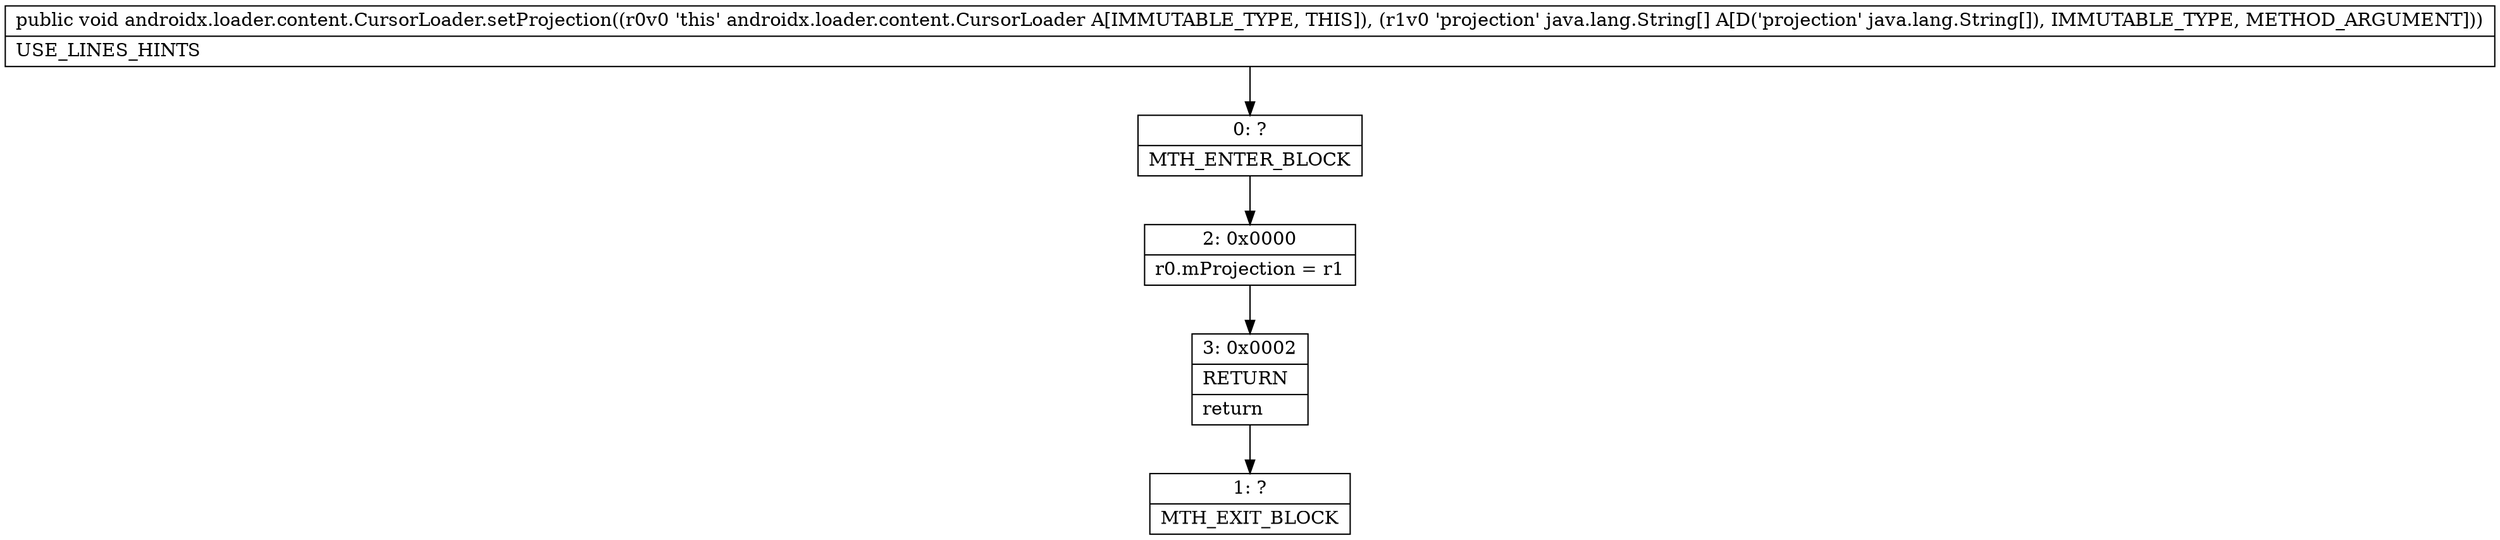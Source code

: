 digraph "CFG forandroidx.loader.content.CursorLoader.setProjection([Ljava\/lang\/String;)V" {
Node_0 [shape=record,label="{0\:\ ?|MTH_ENTER_BLOCK\l}"];
Node_2 [shape=record,label="{2\:\ 0x0000|r0.mProjection = r1\l}"];
Node_3 [shape=record,label="{3\:\ 0x0002|RETURN\l|return\l}"];
Node_1 [shape=record,label="{1\:\ ?|MTH_EXIT_BLOCK\l}"];
MethodNode[shape=record,label="{public void androidx.loader.content.CursorLoader.setProjection((r0v0 'this' androidx.loader.content.CursorLoader A[IMMUTABLE_TYPE, THIS]), (r1v0 'projection' java.lang.String[] A[D('projection' java.lang.String[]), IMMUTABLE_TYPE, METHOD_ARGUMENT]))  | USE_LINES_HINTS\l}"];
MethodNode -> Node_0;Node_0 -> Node_2;
Node_2 -> Node_3;
Node_3 -> Node_1;
}


